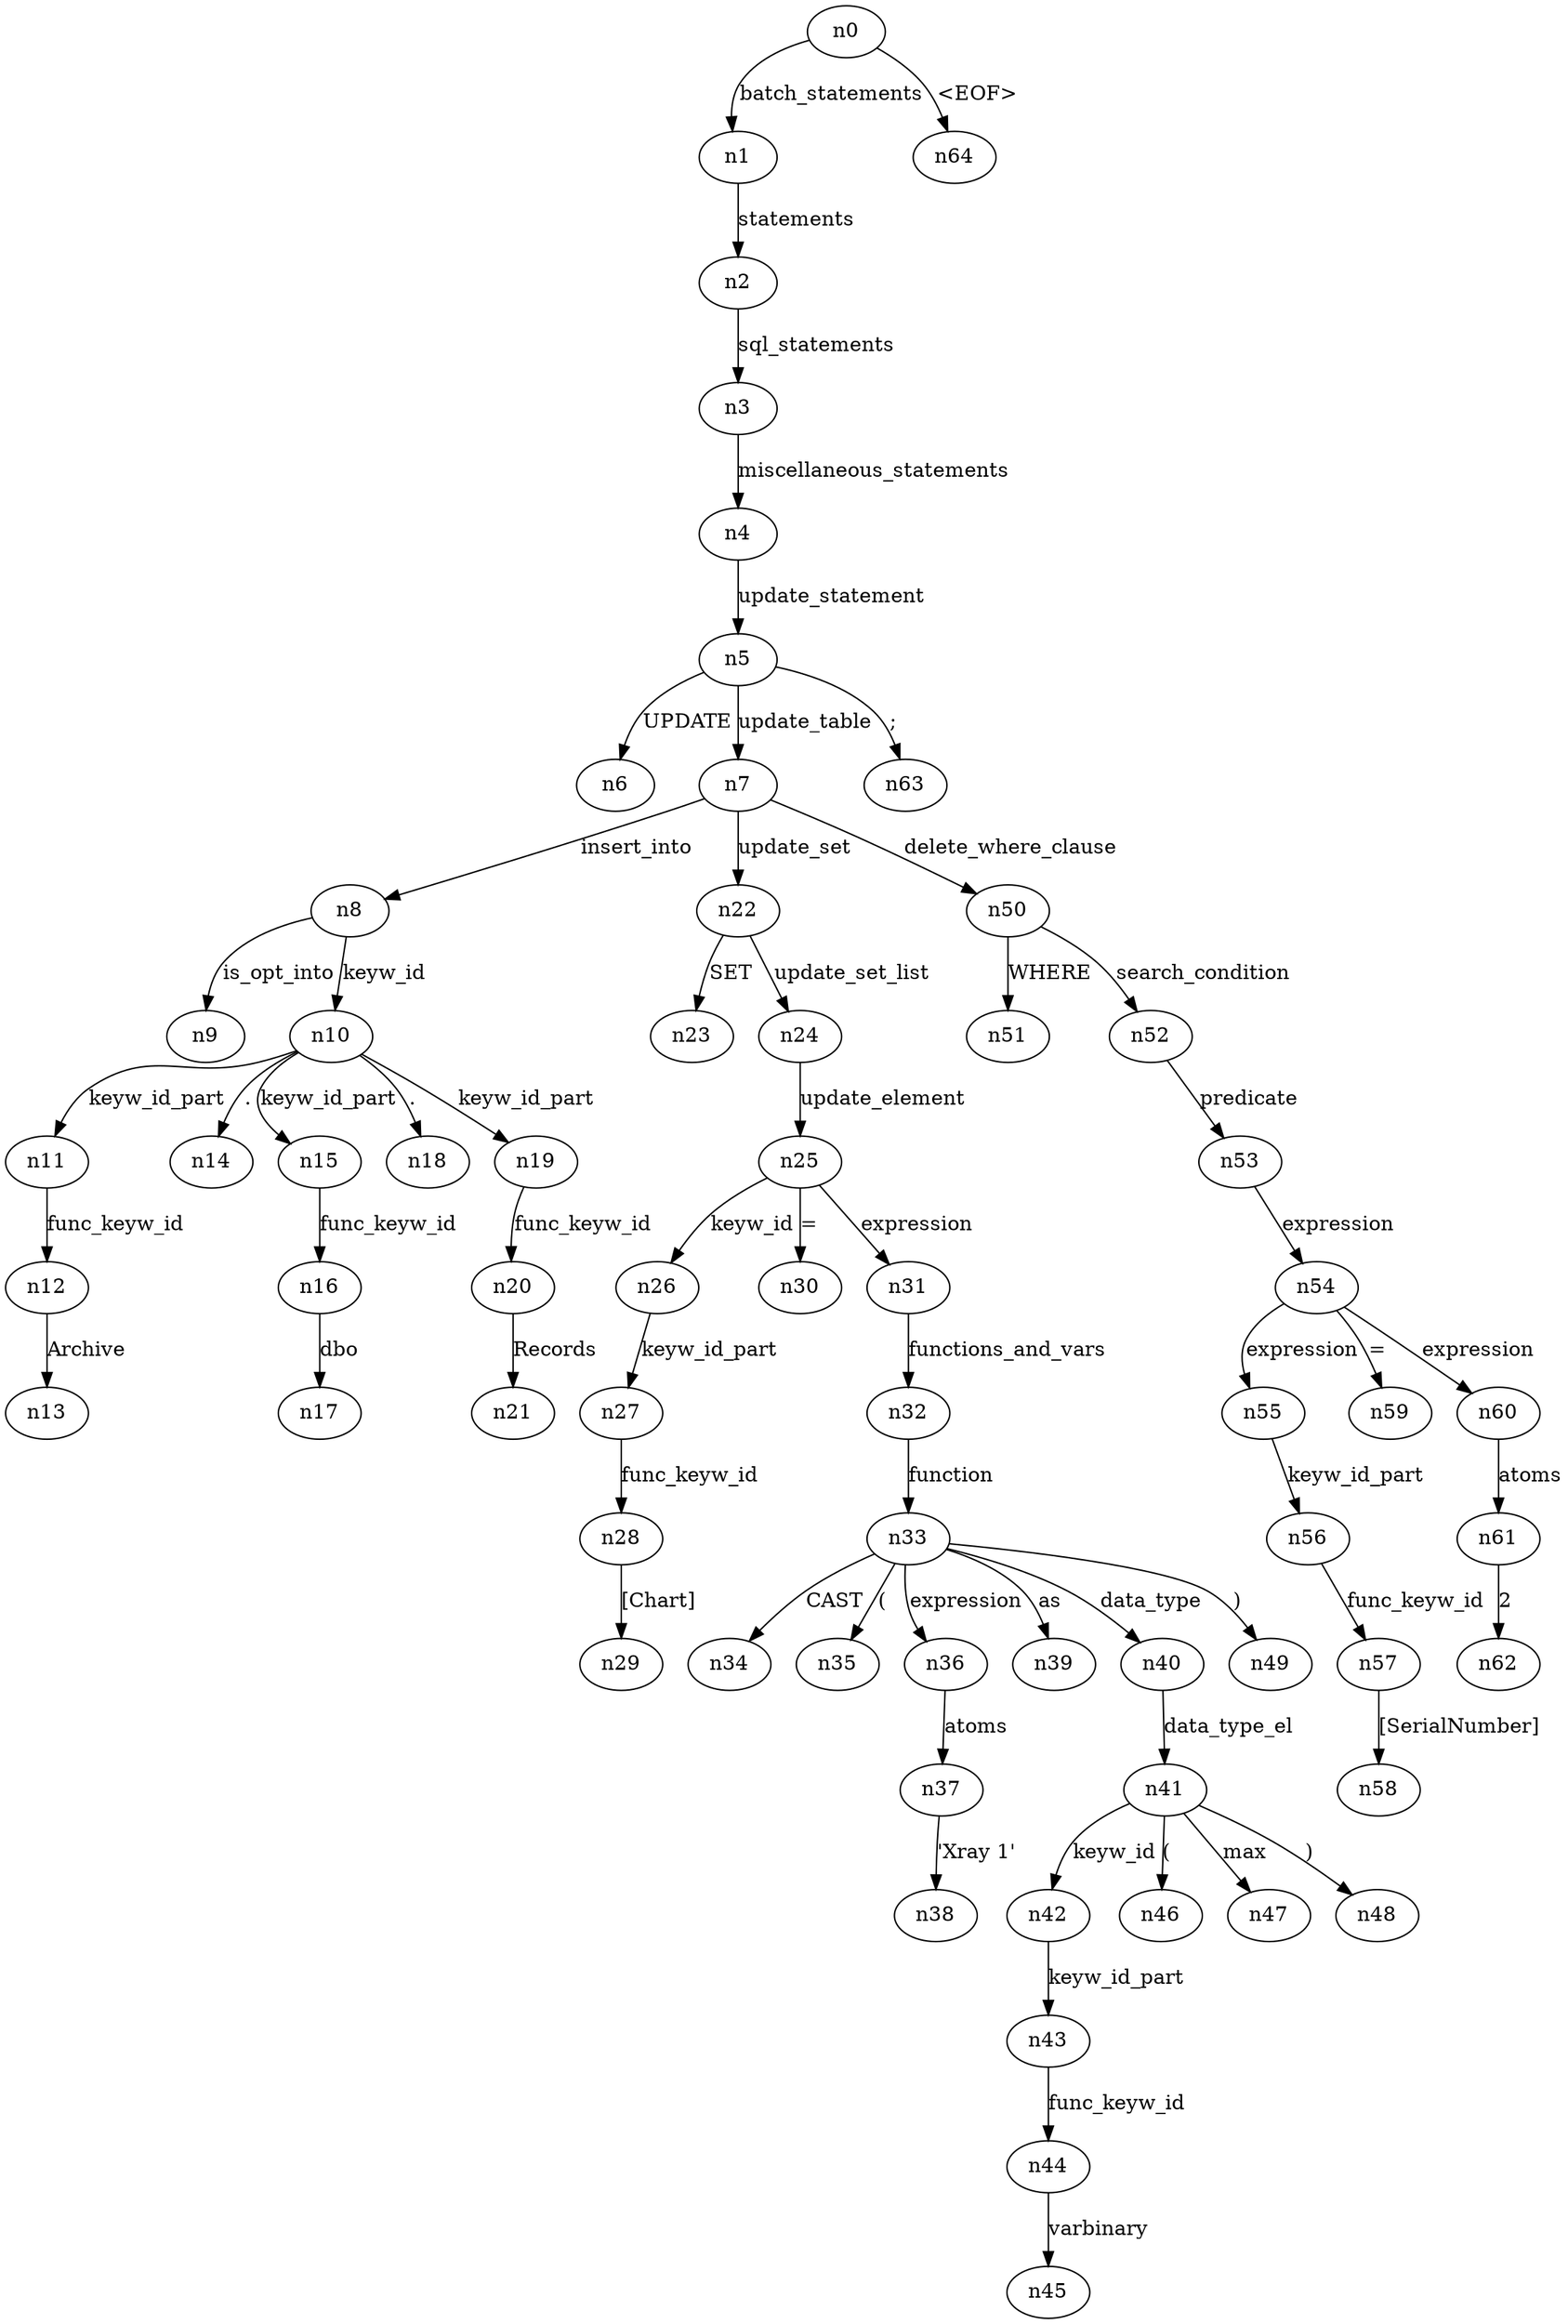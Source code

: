 digraph ParseTree {
  n0 -> n1 [label="batch_statements"];
  n1 -> n2 [label="statements"];
  n2 -> n3 [label="sql_statements"];
  n3 -> n4 [label="miscellaneous_statements"];
  n4 -> n5 [label="update_statement"];
  n5 -> n6 [label="UPDATE"];
  n5 -> n7 [label="update_table"];
  n7 -> n8 [label="insert_into"];
  n8 -> n9 [label="is_opt_into"];
  n8 -> n10 [label="keyw_id"];
  n10 -> n11 [label="keyw_id_part"];
  n11 -> n12 [label="func_keyw_id"];
  n12 -> n13 [label="Archive"];
  n10 -> n14 [label="."];
  n10 -> n15 [label="keyw_id_part"];
  n15 -> n16 [label="func_keyw_id"];
  n16 -> n17 [label="dbo"];
  n10 -> n18 [label="."];
  n10 -> n19 [label="keyw_id_part"];
  n19 -> n20 [label="func_keyw_id"];
  n20 -> n21 [label="Records"];
  n7 -> n22 [label="update_set"];
  n22 -> n23 [label="SET"];
  n22 -> n24 [label="update_set_list"];
  n24 -> n25 [label="update_element"];
  n25 -> n26 [label="keyw_id"];
  n26 -> n27 [label="keyw_id_part"];
  n27 -> n28 [label="func_keyw_id"];
  n28 -> n29 [label="[Chart]"];
  n25 -> n30 [label="="];
  n25 -> n31 [label="expression"];
  n31 -> n32 [label="functions_and_vars"];
  n32 -> n33 [label="function"];
  n33 -> n34 [label="CAST"];
  n33 -> n35 [label="("];
  n33 -> n36 [label="expression"];
  n36 -> n37 [label="atoms"];
  n37 -> n38 [label="'Xray 1'"];
  n33 -> n39 [label="as"];
  n33 -> n40 [label="data_type"];
  n40 -> n41 [label="data_type_el"];
  n41 -> n42 [label="keyw_id"];
  n42 -> n43 [label="keyw_id_part"];
  n43 -> n44 [label="func_keyw_id"];
  n44 -> n45 [label="varbinary"];
  n41 -> n46 [label="("];
  n41 -> n47 [label="max"];
  n41 -> n48 [label=")"];
  n33 -> n49 [label=")"];
  n7 -> n50 [label="delete_where_clause"];
  n50 -> n51 [label="WHERE"];
  n50 -> n52 [label="search_condition"];
  n52 -> n53 [label="predicate"];
  n53 -> n54 [label="expression"];
  n54 -> n55 [label="expression"];
  n55 -> n56 [label="keyw_id_part"];
  n56 -> n57 [label="func_keyw_id"];
  n57 -> n58 [label="[SerialNumber]"];
  n54 -> n59 [label="="];
  n54 -> n60 [label="expression"];
  n60 -> n61 [label="atoms"];
  n61 -> n62 [label="2"];
  n5 -> n63 [label=";"];
  n0 -> n64 [label="<EOF>"];
}
